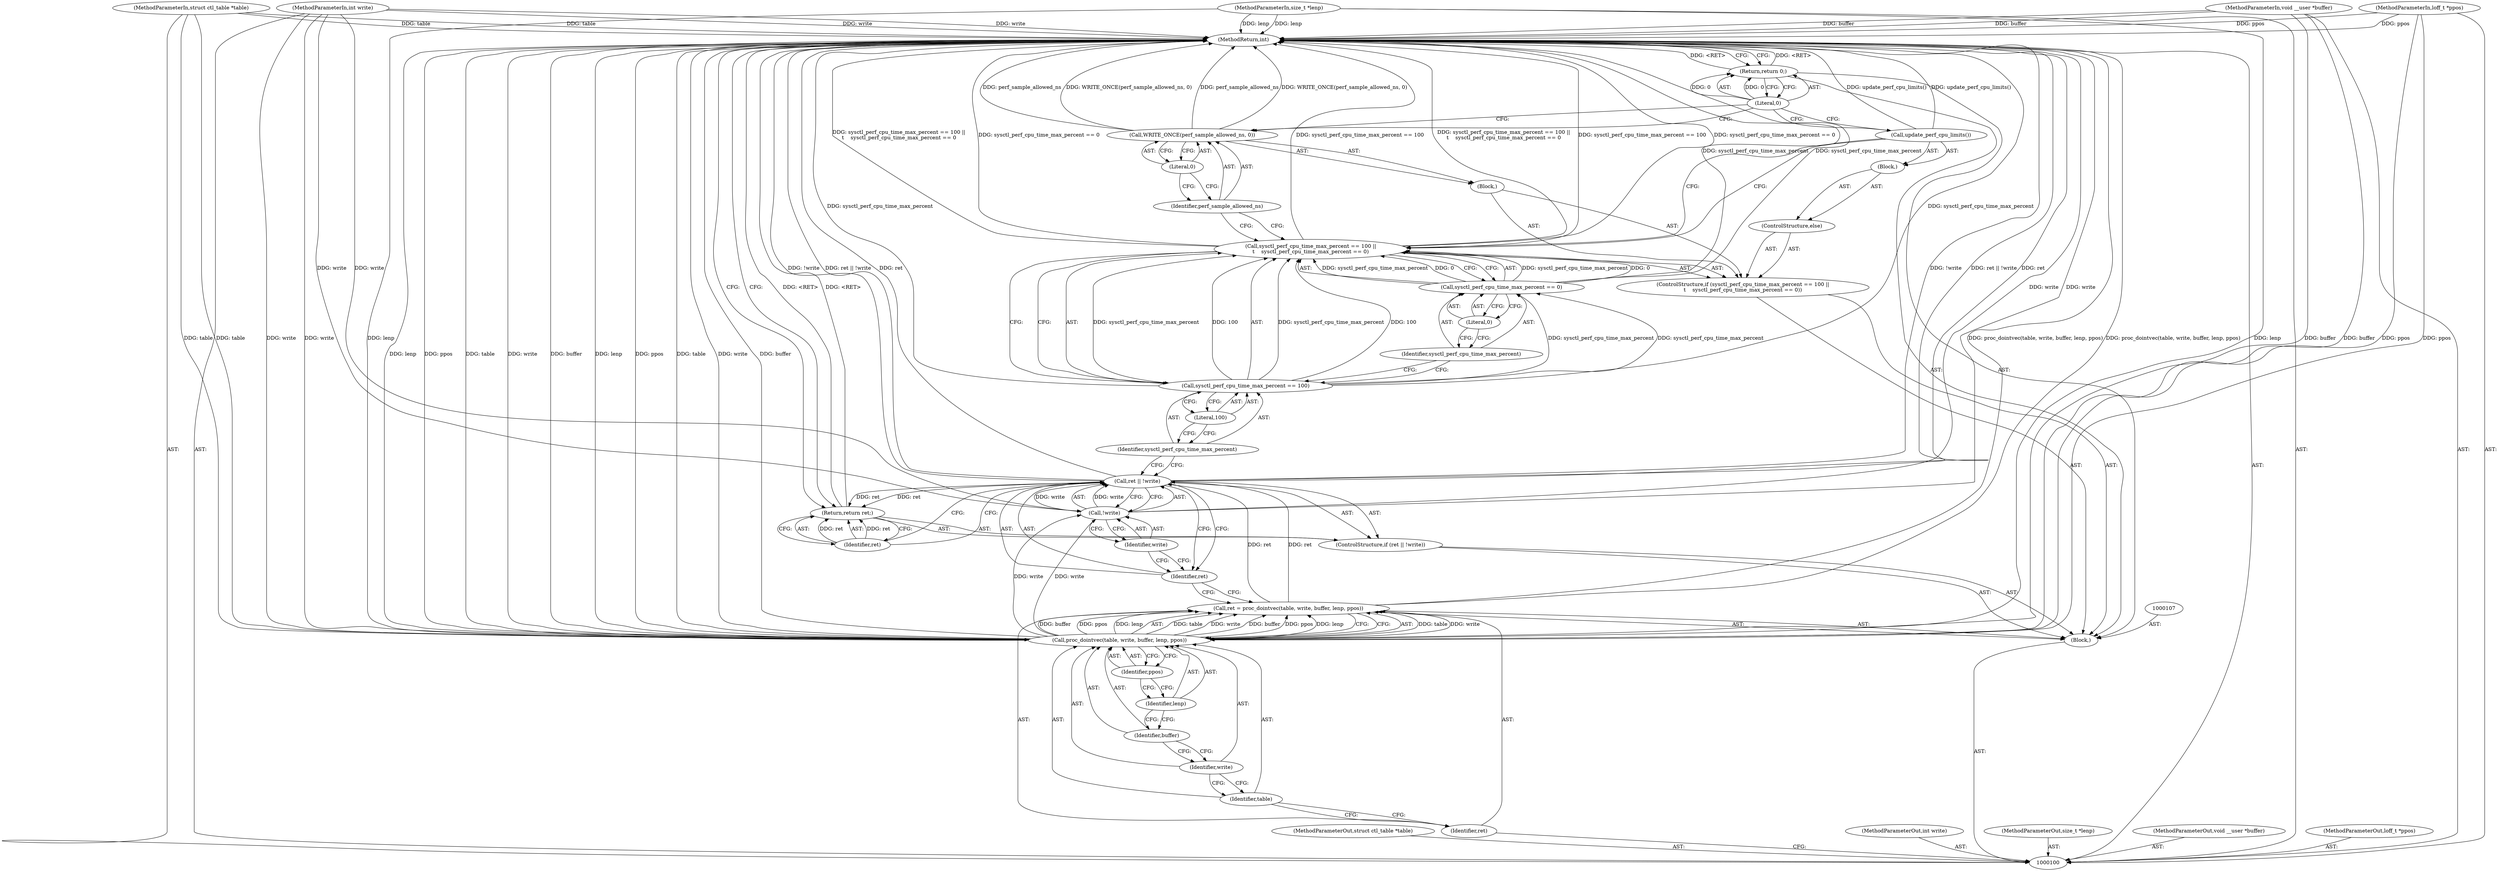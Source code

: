digraph "1_linux_1572e45a924f254d9570093abde46430c3172e3d" {
"1000140" [label="(MethodReturn,int)"];
"1000101" [label="(MethodParameterIn,struct ctl_table *table)"];
"1000184" [label="(MethodParameterOut,struct ctl_table *table)"];
"1000102" [label="(MethodParameterIn,int write)"];
"1000185" [label="(MethodParameterOut,int write)"];
"1000123" [label="(ControlStructure,if (sysctl_perf_cpu_time_max_percent == 100 ||\n\t    sysctl_perf_cpu_time_max_percent == 0))"];
"1000127" [label="(Literal,100)"];
"1000124" [label="(Call,sysctl_perf_cpu_time_max_percent == 100 ||\n\t    sysctl_perf_cpu_time_max_percent == 0)"];
"1000125" [label="(Call,sysctl_perf_cpu_time_max_percent == 100)"];
"1000126" [label="(Identifier,sysctl_perf_cpu_time_max_percent)"];
"1000130" [label="(Literal,0)"];
"1000131" [label="(Block,)"];
"1000128" [label="(Call,sysctl_perf_cpu_time_max_percent == 0)"];
"1000129" [label="(Identifier,sysctl_perf_cpu_time_max_percent)"];
"1000133" [label="(Identifier,perf_sample_allowed_ns)"];
"1000132" [label="(Call,WRITE_ONCE(perf_sample_allowed_ns, 0))"];
"1000134" [label="(Literal,0)"];
"1000135" [label="(ControlStructure,else)"];
"1000136" [label="(Block,)"];
"1000137" [label="(Call,update_perf_cpu_limits())"];
"1000138" [label="(Return,return 0;)"];
"1000139" [label="(Literal,0)"];
"1000104" [label="(MethodParameterIn,size_t *lenp)"];
"1000187" [label="(MethodParameterOut,size_t *lenp)"];
"1000103" [label="(MethodParameterIn,void __user *buffer)"];
"1000186" [label="(MethodParameterOut,void __user *buffer)"];
"1000105" [label="(MethodParameterIn,loff_t *ppos)"];
"1000188" [label="(MethodParameterOut,loff_t *ppos)"];
"1000106" [label="(Block,)"];
"1000110" [label="(Call,proc_dointvec(table, write, buffer, lenp, ppos))"];
"1000111" [label="(Identifier,table)"];
"1000112" [label="(Identifier,write)"];
"1000113" [label="(Identifier,buffer)"];
"1000114" [label="(Identifier,lenp)"];
"1000108" [label="(Call,ret = proc_dointvec(table, write, buffer, lenp, ppos))"];
"1000109" [label="(Identifier,ret)"];
"1000115" [label="(Identifier,ppos)"];
"1000119" [label="(Call,!write)"];
"1000120" [label="(Identifier,write)"];
"1000116" [label="(ControlStructure,if (ret || !write))"];
"1000117" [label="(Call,ret || !write)"];
"1000118" [label="(Identifier,ret)"];
"1000122" [label="(Identifier,ret)"];
"1000121" [label="(Return,return ret;)"];
"1000140" -> "1000100"  [label="AST: "];
"1000140" -> "1000121"  [label="CFG: "];
"1000140" -> "1000138"  [label="CFG: "];
"1000121" -> "1000140"  [label="DDG: <RET>"];
"1000117" -> "1000140"  [label="DDG: ret || !write"];
"1000117" -> "1000140"  [label="DDG: ret"];
"1000117" -> "1000140"  [label="DDG: !write"];
"1000125" -> "1000140"  [label="DDG: sysctl_perf_cpu_time_max_percent"];
"1000124" -> "1000140"  [label="DDG: sysctl_perf_cpu_time_max_percent == 100"];
"1000124" -> "1000140"  [label="DDG: sysctl_perf_cpu_time_max_percent == 0"];
"1000124" -> "1000140"  [label="DDG: sysctl_perf_cpu_time_max_percent == 100 ||\n\t    sysctl_perf_cpu_time_max_percent == 0"];
"1000104" -> "1000140"  [label="DDG: lenp"];
"1000105" -> "1000140"  [label="DDG: ppos"];
"1000110" -> "1000140"  [label="DDG: lenp"];
"1000110" -> "1000140"  [label="DDG: ppos"];
"1000110" -> "1000140"  [label="DDG: table"];
"1000110" -> "1000140"  [label="DDG: write"];
"1000110" -> "1000140"  [label="DDG: buffer"];
"1000132" -> "1000140"  [label="DDG: WRITE_ONCE(perf_sample_allowed_ns, 0)"];
"1000132" -> "1000140"  [label="DDG: perf_sample_allowed_ns"];
"1000137" -> "1000140"  [label="DDG: update_perf_cpu_limits()"];
"1000128" -> "1000140"  [label="DDG: sysctl_perf_cpu_time_max_percent"];
"1000103" -> "1000140"  [label="DDG: buffer"];
"1000102" -> "1000140"  [label="DDG: write"];
"1000101" -> "1000140"  [label="DDG: table"];
"1000108" -> "1000140"  [label="DDG: proc_dointvec(table, write, buffer, lenp, ppos)"];
"1000119" -> "1000140"  [label="DDG: write"];
"1000138" -> "1000140"  [label="DDG: <RET>"];
"1000101" -> "1000100"  [label="AST: "];
"1000101" -> "1000140"  [label="DDG: table"];
"1000101" -> "1000110"  [label="DDG: table"];
"1000184" -> "1000100"  [label="AST: "];
"1000102" -> "1000100"  [label="AST: "];
"1000102" -> "1000140"  [label="DDG: write"];
"1000102" -> "1000110"  [label="DDG: write"];
"1000102" -> "1000119"  [label="DDG: write"];
"1000185" -> "1000100"  [label="AST: "];
"1000123" -> "1000106"  [label="AST: "];
"1000124" -> "1000123"  [label="AST: "];
"1000131" -> "1000123"  [label="AST: "];
"1000135" -> "1000123"  [label="AST: "];
"1000127" -> "1000125"  [label="AST: "];
"1000127" -> "1000126"  [label="CFG: "];
"1000125" -> "1000127"  [label="CFG: "];
"1000124" -> "1000123"  [label="AST: "];
"1000124" -> "1000125"  [label="CFG: "];
"1000124" -> "1000128"  [label="CFG: "];
"1000125" -> "1000124"  [label="AST: "];
"1000128" -> "1000124"  [label="AST: "];
"1000133" -> "1000124"  [label="CFG: "];
"1000137" -> "1000124"  [label="CFG: "];
"1000124" -> "1000140"  [label="DDG: sysctl_perf_cpu_time_max_percent == 100"];
"1000124" -> "1000140"  [label="DDG: sysctl_perf_cpu_time_max_percent == 0"];
"1000124" -> "1000140"  [label="DDG: sysctl_perf_cpu_time_max_percent == 100 ||\n\t    sysctl_perf_cpu_time_max_percent == 0"];
"1000125" -> "1000124"  [label="DDG: sysctl_perf_cpu_time_max_percent"];
"1000125" -> "1000124"  [label="DDG: 100"];
"1000128" -> "1000124"  [label="DDG: sysctl_perf_cpu_time_max_percent"];
"1000128" -> "1000124"  [label="DDG: 0"];
"1000125" -> "1000124"  [label="AST: "];
"1000125" -> "1000127"  [label="CFG: "];
"1000126" -> "1000125"  [label="AST: "];
"1000127" -> "1000125"  [label="AST: "];
"1000129" -> "1000125"  [label="CFG: "];
"1000124" -> "1000125"  [label="CFG: "];
"1000125" -> "1000140"  [label="DDG: sysctl_perf_cpu_time_max_percent"];
"1000125" -> "1000124"  [label="DDG: sysctl_perf_cpu_time_max_percent"];
"1000125" -> "1000124"  [label="DDG: 100"];
"1000125" -> "1000128"  [label="DDG: sysctl_perf_cpu_time_max_percent"];
"1000126" -> "1000125"  [label="AST: "];
"1000126" -> "1000117"  [label="CFG: "];
"1000127" -> "1000126"  [label="CFG: "];
"1000130" -> "1000128"  [label="AST: "];
"1000130" -> "1000129"  [label="CFG: "];
"1000128" -> "1000130"  [label="CFG: "];
"1000131" -> "1000123"  [label="AST: "];
"1000132" -> "1000131"  [label="AST: "];
"1000128" -> "1000124"  [label="AST: "];
"1000128" -> "1000130"  [label="CFG: "];
"1000129" -> "1000128"  [label="AST: "];
"1000130" -> "1000128"  [label="AST: "];
"1000124" -> "1000128"  [label="CFG: "];
"1000128" -> "1000140"  [label="DDG: sysctl_perf_cpu_time_max_percent"];
"1000128" -> "1000124"  [label="DDG: sysctl_perf_cpu_time_max_percent"];
"1000128" -> "1000124"  [label="DDG: 0"];
"1000125" -> "1000128"  [label="DDG: sysctl_perf_cpu_time_max_percent"];
"1000129" -> "1000128"  [label="AST: "];
"1000129" -> "1000125"  [label="CFG: "];
"1000130" -> "1000129"  [label="CFG: "];
"1000133" -> "1000132"  [label="AST: "];
"1000133" -> "1000124"  [label="CFG: "];
"1000134" -> "1000133"  [label="CFG: "];
"1000132" -> "1000131"  [label="AST: "];
"1000132" -> "1000134"  [label="CFG: "];
"1000133" -> "1000132"  [label="AST: "];
"1000134" -> "1000132"  [label="AST: "];
"1000139" -> "1000132"  [label="CFG: "];
"1000132" -> "1000140"  [label="DDG: WRITE_ONCE(perf_sample_allowed_ns, 0)"];
"1000132" -> "1000140"  [label="DDG: perf_sample_allowed_ns"];
"1000134" -> "1000132"  [label="AST: "];
"1000134" -> "1000133"  [label="CFG: "];
"1000132" -> "1000134"  [label="CFG: "];
"1000135" -> "1000123"  [label="AST: "];
"1000136" -> "1000135"  [label="AST: "];
"1000136" -> "1000135"  [label="AST: "];
"1000137" -> "1000136"  [label="AST: "];
"1000137" -> "1000136"  [label="AST: "];
"1000137" -> "1000124"  [label="CFG: "];
"1000139" -> "1000137"  [label="CFG: "];
"1000137" -> "1000140"  [label="DDG: update_perf_cpu_limits()"];
"1000138" -> "1000106"  [label="AST: "];
"1000138" -> "1000139"  [label="CFG: "];
"1000139" -> "1000138"  [label="AST: "];
"1000140" -> "1000138"  [label="CFG: "];
"1000138" -> "1000140"  [label="DDG: <RET>"];
"1000139" -> "1000138"  [label="DDG: 0"];
"1000139" -> "1000138"  [label="AST: "];
"1000139" -> "1000132"  [label="CFG: "];
"1000139" -> "1000137"  [label="CFG: "];
"1000138" -> "1000139"  [label="CFG: "];
"1000139" -> "1000138"  [label="DDG: 0"];
"1000104" -> "1000100"  [label="AST: "];
"1000104" -> "1000140"  [label="DDG: lenp"];
"1000104" -> "1000110"  [label="DDG: lenp"];
"1000187" -> "1000100"  [label="AST: "];
"1000103" -> "1000100"  [label="AST: "];
"1000103" -> "1000140"  [label="DDG: buffer"];
"1000103" -> "1000110"  [label="DDG: buffer"];
"1000186" -> "1000100"  [label="AST: "];
"1000105" -> "1000100"  [label="AST: "];
"1000105" -> "1000140"  [label="DDG: ppos"];
"1000105" -> "1000110"  [label="DDG: ppos"];
"1000188" -> "1000100"  [label="AST: "];
"1000106" -> "1000100"  [label="AST: "];
"1000107" -> "1000106"  [label="AST: "];
"1000108" -> "1000106"  [label="AST: "];
"1000116" -> "1000106"  [label="AST: "];
"1000123" -> "1000106"  [label="AST: "];
"1000138" -> "1000106"  [label="AST: "];
"1000110" -> "1000108"  [label="AST: "];
"1000110" -> "1000115"  [label="CFG: "];
"1000111" -> "1000110"  [label="AST: "];
"1000112" -> "1000110"  [label="AST: "];
"1000113" -> "1000110"  [label="AST: "];
"1000114" -> "1000110"  [label="AST: "];
"1000115" -> "1000110"  [label="AST: "];
"1000108" -> "1000110"  [label="CFG: "];
"1000110" -> "1000140"  [label="DDG: lenp"];
"1000110" -> "1000140"  [label="DDG: ppos"];
"1000110" -> "1000140"  [label="DDG: table"];
"1000110" -> "1000140"  [label="DDG: write"];
"1000110" -> "1000140"  [label="DDG: buffer"];
"1000110" -> "1000108"  [label="DDG: table"];
"1000110" -> "1000108"  [label="DDG: write"];
"1000110" -> "1000108"  [label="DDG: buffer"];
"1000110" -> "1000108"  [label="DDG: ppos"];
"1000110" -> "1000108"  [label="DDG: lenp"];
"1000101" -> "1000110"  [label="DDG: table"];
"1000102" -> "1000110"  [label="DDG: write"];
"1000103" -> "1000110"  [label="DDG: buffer"];
"1000104" -> "1000110"  [label="DDG: lenp"];
"1000105" -> "1000110"  [label="DDG: ppos"];
"1000110" -> "1000119"  [label="DDG: write"];
"1000111" -> "1000110"  [label="AST: "];
"1000111" -> "1000109"  [label="CFG: "];
"1000112" -> "1000111"  [label="CFG: "];
"1000112" -> "1000110"  [label="AST: "];
"1000112" -> "1000111"  [label="CFG: "];
"1000113" -> "1000112"  [label="CFG: "];
"1000113" -> "1000110"  [label="AST: "];
"1000113" -> "1000112"  [label="CFG: "];
"1000114" -> "1000113"  [label="CFG: "];
"1000114" -> "1000110"  [label="AST: "];
"1000114" -> "1000113"  [label="CFG: "];
"1000115" -> "1000114"  [label="CFG: "];
"1000108" -> "1000106"  [label="AST: "];
"1000108" -> "1000110"  [label="CFG: "];
"1000109" -> "1000108"  [label="AST: "];
"1000110" -> "1000108"  [label="AST: "];
"1000118" -> "1000108"  [label="CFG: "];
"1000108" -> "1000140"  [label="DDG: proc_dointvec(table, write, buffer, lenp, ppos)"];
"1000110" -> "1000108"  [label="DDG: table"];
"1000110" -> "1000108"  [label="DDG: write"];
"1000110" -> "1000108"  [label="DDG: buffer"];
"1000110" -> "1000108"  [label="DDG: ppos"];
"1000110" -> "1000108"  [label="DDG: lenp"];
"1000108" -> "1000117"  [label="DDG: ret"];
"1000109" -> "1000108"  [label="AST: "];
"1000109" -> "1000100"  [label="CFG: "];
"1000111" -> "1000109"  [label="CFG: "];
"1000115" -> "1000110"  [label="AST: "];
"1000115" -> "1000114"  [label="CFG: "];
"1000110" -> "1000115"  [label="CFG: "];
"1000119" -> "1000117"  [label="AST: "];
"1000119" -> "1000120"  [label="CFG: "];
"1000120" -> "1000119"  [label="AST: "];
"1000117" -> "1000119"  [label="CFG: "];
"1000119" -> "1000140"  [label="DDG: write"];
"1000119" -> "1000117"  [label="DDG: write"];
"1000110" -> "1000119"  [label="DDG: write"];
"1000102" -> "1000119"  [label="DDG: write"];
"1000120" -> "1000119"  [label="AST: "];
"1000120" -> "1000118"  [label="CFG: "];
"1000119" -> "1000120"  [label="CFG: "];
"1000116" -> "1000106"  [label="AST: "];
"1000117" -> "1000116"  [label="AST: "];
"1000121" -> "1000116"  [label="AST: "];
"1000117" -> "1000116"  [label="AST: "];
"1000117" -> "1000118"  [label="CFG: "];
"1000117" -> "1000119"  [label="CFG: "];
"1000118" -> "1000117"  [label="AST: "];
"1000119" -> "1000117"  [label="AST: "];
"1000122" -> "1000117"  [label="CFG: "];
"1000126" -> "1000117"  [label="CFG: "];
"1000117" -> "1000140"  [label="DDG: ret || !write"];
"1000117" -> "1000140"  [label="DDG: ret"];
"1000117" -> "1000140"  [label="DDG: !write"];
"1000108" -> "1000117"  [label="DDG: ret"];
"1000119" -> "1000117"  [label="DDG: write"];
"1000117" -> "1000121"  [label="DDG: ret"];
"1000118" -> "1000117"  [label="AST: "];
"1000118" -> "1000108"  [label="CFG: "];
"1000120" -> "1000118"  [label="CFG: "];
"1000117" -> "1000118"  [label="CFG: "];
"1000122" -> "1000121"  [label="AST: "];
"1000122" -> "1000117"  [label="CFG: "];
"1000121" -> "1000122"  [label="CFG: "];
"1000122" -> "1000121"  [label="DDG: ret"];
"1000121" -> "1000116"  [label="AST: "];
"1000121" -> "1000122"  [label="CFG: "];
"1000122" -> "1000121"  [label="AST: "];
"1000140" -> "1000121"  [label="CFG: "];
"1000121" -> "1000140"  [label="DDG: <RET>"];
"1000122" -> "1000121"  [label="DDG: ret"];
"1000117" -> "1000121"  [label="DDG: ret"];
}
